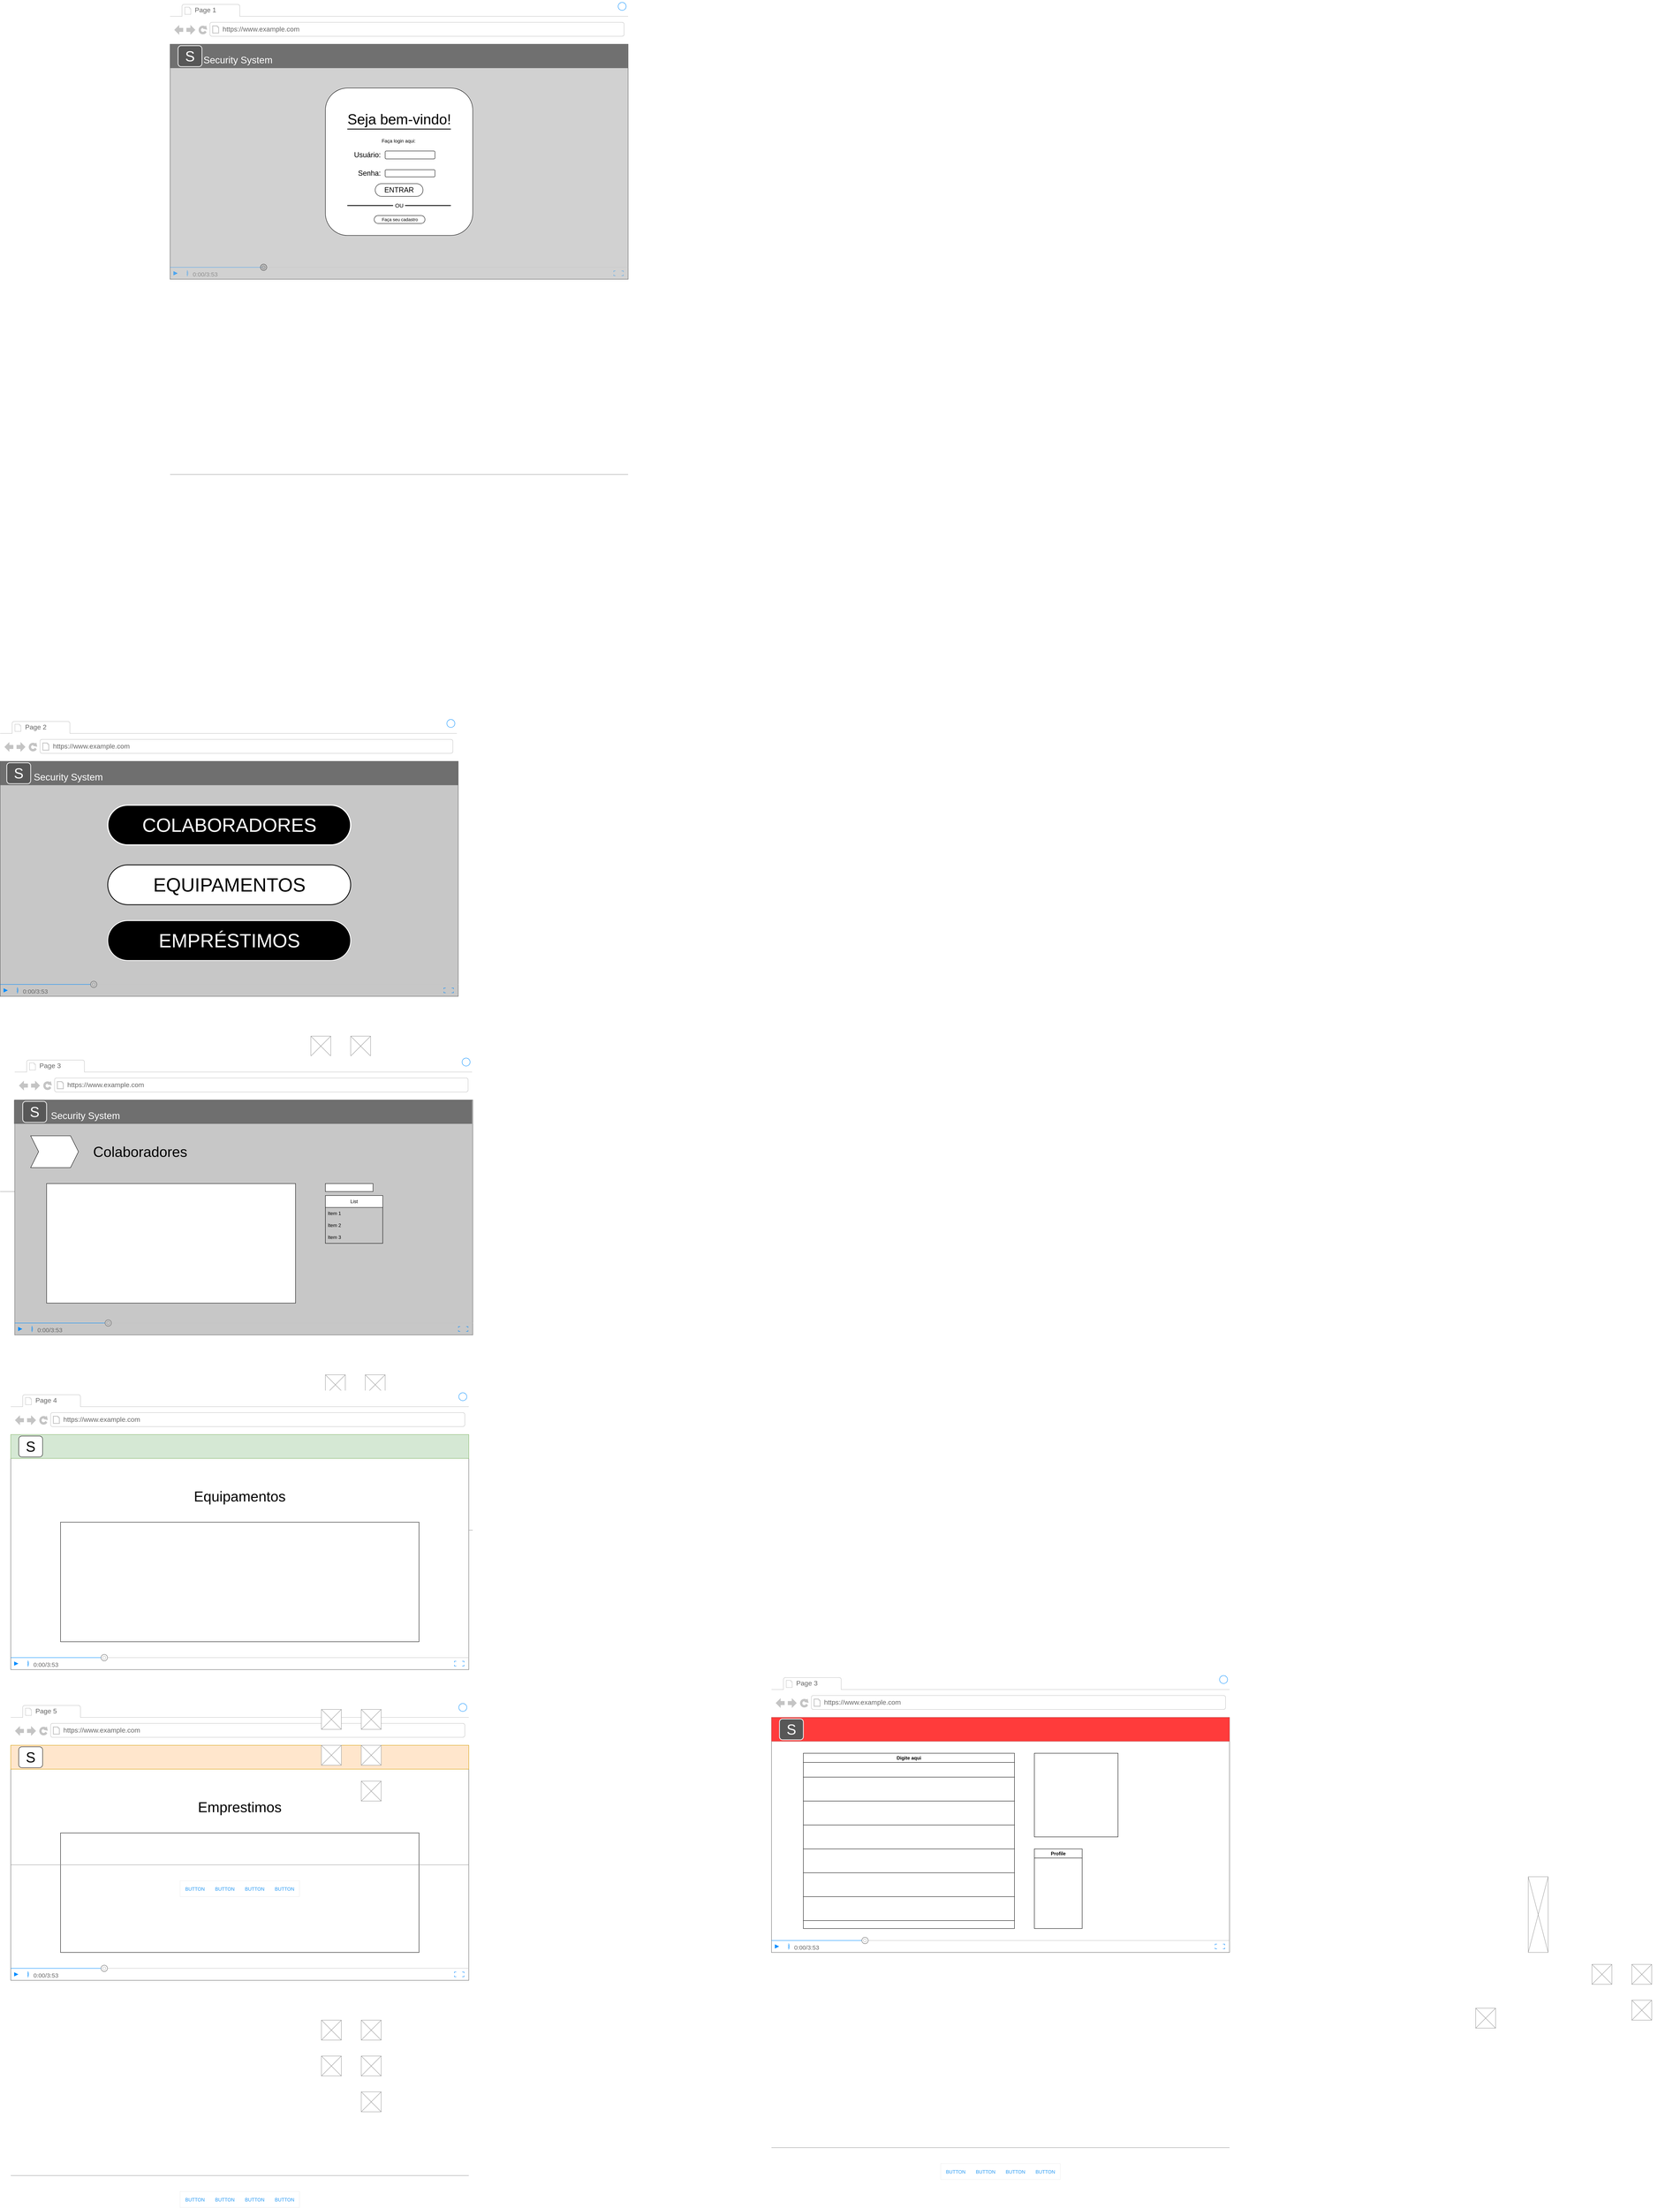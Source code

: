 <mxfile version="26.2.5">
  <diagram id="piDafpqhtRUU5qUU-vj8" name="Page-1">
    <mxGraphModel grid="1" page="1" gridSize="10" guides="1" tooltips="1" connect="1" arrows="1" fold="1" pageScale="1" pageWidth="827" pageHeight="1169" math="0" shadow="0">
      <root>
        <mxCell id="0" />
        <mxCell id="1" parent="0" />
        <mxCell id="eS8dMQSaIefzGurFf79N-1" value="" style="strokeWidth=1;shadow=0;dashed=0;align=center;html=1;shape=mxgraph.mockup.containers.browserWindow;rSize=0;strokeColor2=#008cff;strokeColor3=#c4c4c4;mainText=,;recursiveResize=0;strokeColor=#FFFFFF;fontColor=#FFFFFF;" vertex="1" parent="1">
          <mxGeometry x="30" width="1150" height="680" as="geometry" />
        </mxCell>
        <mxCell id="eS8dMQSaIefzGurFf79N-2" value="Page 1" style="strokeWidth=1;shadow=0;dashed=0;align=center;html=1;shape=mxgraph.mockup.containers.anchor;fontSize=17;fontColor=#666666;align=left;" vertex="1" parent="eS8dMQSaIefzGurFf79N-1">
          <mxGeometry x="60" y="12" width="110" height="26" as="geometry" />
        </mxCell>
        <mxCell id="eS8dMQSaIefzGurFf79N-3" value="https://www.example.com" style="strokeWidth=1;shadow=0;dashed=0;align=center;html=1;shape=mxgraph.mockup.containers.anchor;rSize=0;fontSize=17;fontColor=#666666;align=left;" vertex="1" parent="eS8dMQSaIefzGurFf79N-1">
          <mxGeometry x="130" y="60" width="250" height="26" as="geometry" />
        </mxCell>
        <mxCell id="eS8dMQSaIefzGurFf79N-4" value="" style="verticalLabelPosition=bottom;shadow=0;dashed=0;align=center;html=1;verticalAlign=top;strokeWidth=1;shape=mxgraph.mockup.containers.videoPlayer;strokeColor2=#008cff;strokeColor3=#c4c4c4;textColor=#666666;fillColor2=#008cff;barHeight=30;barPos=20;fillColor=#B3B3B3;opacity=60;" vertex="1" parent="eS8dMQSaIefzGurFf79N-1">
          <mxGeometry y="110" width="1150" height="590" as="geometry" />
        </mxCell>
        <mxCell id="eS8dMQSaIefzGurFf79N-14" value="" style="verticalLabelPosition=bottom;shadow=0;dashed=0;align=center;html=1;verticalAlign=top;strokeWidth=1;shape=mxgraph.mockup.markup.line;strokeColor=#999999;fillColor=#008CFF;fontSize=13;fontColor=#0066CC;" vertex="1" parent="eS8dMQSaIefzGurFf79N-1">
          <mxGeometry y="1180" width="1150" height="20" as="geometry" />
        </mxCell>
        <mxCell id="eS8dMQSaIefzGurFf79N-23" value="" style="rounded=0;whiteSpace=wrap;html=1;fillColor=#666666;strokeColor=none;opacity=90;gradientColor=none;gradientDirection=west;fillStyle=auto;" vertex="1" parent="eS8dMQSaIefzGurFf79N-1">
          <mxGeometry y="110" width="1150" height="60" as="geometry" />
        </mxCell>
        <mxCell id="eS8dMQSaIefzGurFf79N-24" value="&lt;font style=&quot;font-size: 36px;&quot;&gt;S&lt;/font&gt;&lt;div&gt;&lt;/div&gt;" style="rounded=1;whiteSpace=wrap;html=1;fillColor=#575757;strokeColor=#EBEBEB;fontColor=#ffffff;gradientColor=none;glass=0;shadow=0;strokeWidth=2;" vertex="1" parent="eS8dMQSaIefzGurFf79N-1">
          <mxGeometry x="20" y="113.75" width="60" height="52.5" as="geometry" />
        </mxCell>
        <mxCell id="FNOYXhWUT1UsMs7NV28f-30" value="&lt;div&gt;&lt;br/&gt;&lt;/div&gt;" style="rounded=1;whiteSpace=wrap;html=1;" vertex="1" parent="eS8dMQSaIefzGurFf79N-1">
          <mxGeometry x="390" y="220" width="370" height="370" as="geometry" />
        </mxCell>
        <mxCell id="FNOYXhWUT1UsMs7NV28f-31" value="&lt;font style=&quot;font-size: 24px; color: rgb(255, 255, 255);&quot;&gt;Security System&lt;/font&gt;" style="text;html=1;align=center;verticalAlign=middle;resizable=0;points=[];autosize=1;strokeColor=none;fillColor=none;" vertex="1" parent="eS8dMQSaIefzGurFf79N-1">
          <mxGeometry x="70" y="130" width="200" height="40" as="geometry" />
        </mxCell>
        <mxCell id="FNOYXhWUT1UsMs7NV28f-32" value="&lt;font style=&quot;font-size: 18px;&quot;&gt;Usuário:&lt;/font&gt;" style="text;html=1;align=center;verticalAlign=middle;resizable=0;points=[];autosize=1;strokeColor=none;fillColor=none;" vertex="1" parent="eS8dMQSaIefzGurFf79N-1">
          <mxGeometry x="450" y="368" width="90" height="40" as="geometry" />
        </mxCell>
        <mxCell id="FNOYXhWUT1UsMs7NV28f-33" value="&lt;font style=&quot;font-size: 18px;&quot;&gt;Senha:&lt;/font&gt;" style="text;html=1;align=center;verticalAlign=middle;resizable=0;points=[];autosize=1;strokeColor=none;fillColor=none;rotation=0;" vertex="1" parent="eS8dMQSaIefzGurFf79N-1">
          <mxGeometry x="460" y="414" width="80" height="40" as="geometry" />
        </mxCell>
        <mxCell id="FNOYXhWUT1UsMs7NV28f-35" value="" style="rounded=1;whiteSpace=wrap;html=1;" vertex="1" parent="eS8dMQSaIefzGurFf79N-1">
          <mxGeometry x="540" y="425" width="125" height="18" as="geometry" />
        </mxCell>
        <mxCell id="FNOYXhWUT1UsMs7NV28f-36" value="" style="rounded=1;whiteSpace=wrap;html=1;" vertex="1" parent="eS8dMQSaIefzGurFf79N-1">
          <mxGeometry x="540" y="378" width="125" height="20" as="geometry" />
        </mxCell>
        <mxCell id="FNOYXhWUT1UsMs7NV28f-37" value="&lt;font style=&quot;font-size: 18px;&quot;&gt;ENTRAR&lt;/font&gt;" style="rounded=1;whiteSpace=wrap;html=1;arcSize=50;" vertex="1" parent="eS8dMQSaIefzGurFf79N-1">
          <mxGeometry x="515" y="460" width="120" height="32" as="geometry" />
        </mxCell>
        <mxCell id="FNOYXhWUT1UsMs7NV28f-40" style="edgeStyle=orthogonalEdgeStyle;rounded=0;orthogonalLoop=1;jettySize=auto;html=1;exitX=0.5;exitY=1;exitDx=0;exitDy=0;" edge="1" parent="eS8dMQSaIefzGurFf79N-1" source="FNOYXhWUT1UsMs7NV28f-35" target="FNOYXhWUT1UsMs7NV28f-35">
          <mxGeometry relative="1" as="geometry" />
        </mxCell>
        <mxCell id="FNOYXhWUT1UsMs7NV28f-44" value="&lt;span style=&quot;font-size: 36px;&quot;&gt;Seja bem-vindo!&lt;/span&gt;" style="text;html=1;align=center;verticalAlign=middle;resizable=0;points=[];autosize=1;strokeColor=none;fillColor=none;" vertex="1" parent="eS8dMQSaIefzGurFf79N-1">
          <mxGeometry x="435" y="268" width="280" height="60" as="geometry" />
        </mxCell>
        <mxCell id="FNOYXhWUT1UsMs7NV28f-55" value="" style="line;strokeWidth=2;html=1;" vertex="1" parent="eS8dMQSaIefzGurFf79N-1">
          <mxGeometry x="445" y="318" width="260" height="10" as="geometry" />
        </mxCell>
        <mxCell id="FNOYXhWUT1UsMs7NV28f-56" value="&lt;font style=&quot;font-size: 12px;&quot;&gt;Faça login aqui:&amp;nbsp;&lt;/font&gt;" style="text;html=1;align=center;verticalAlign=middle;resizable=0;points=[];autosize=1;strokeColor=none;fillColor=none;" vertex="1" parent="eS8dMQSaIefzGurFf79N-1">
          <mxGeometry x="520" y="338" width="110" height="30" as="geometry" />
        </mxCell>
        <mxCell id="FNOYXhWUT1UsMs7NV28f-57" value="" style="line;strokeWidth=2;html=1;" vertex="1" parent="eS8dMQSaIefzGurFf79N-1">
          <mxGeometry x="445" y="510" width="115" height="10" as="geometry" />
        </mxCell>
        <mxCell id="FNOYXhWUT1UsMs7NV28f-58" value="" style="line;strokeWidth=2;html=1;" vertex="1" parent="eS8dMQSaIefzGurFf79N-1">
          <mxGeometry x="590" y="510" width="115" height="10" as="geometry" />
        </mxCell>
        <mxCell id="FNOYXhWUT1UsMs7NV28f-60" value="&lt;font style=&quot;font-size: 14px;&quot;&gt;OU&lt;/font&gt;" style="text;html=1;align=center;verticalAlign=middle;resizable=0;points=[];autosize=1;strokeColor=none;fillColor=none;rotation=0;" vertex="1" parent="eS8dMQSaIefzGurFf79N-1">
          <mxGeometry x="555" y="500" width="40" height="30" as="geometry" />
        </mxCell>
        <mxCell id="FNOYXhWUT1UsMs7NV28f-61" value="&lt;font style=&quot;font-size: 11px;&quot;&gt;Faça seu cadastro&lt;/font&gt;" style="rounded=1;whiteSpace=wrap;html=1;arcSize=50;" vertex="1" parent="eS8dMQSaIefzGurFf79N-1">
          <mxGeometry x="512.5" y="540" width="127.5" height="20" as="geometry" />
        </mxCell>
        <mxCell id="FNOYXhWUT1UsMs7NV28f-5" value="&#xa;&lt;span style=&quot;color: rgb(0, 0, 0); font-family: Helvetica; font-size: 72px; font-style: normal; font-variant-ligatures: normal; font-variant-caps: normal; font-weight: 400; letter-spacing: normal; orphans: 2; text-align: center; text-indent: 0px; text-transform: none; widows: 2; word-spacing: 0px; -webkit-text-stroke-width: 0px; white-space: normal; background-color: rgb(251, 251, 251); text-decoration-thickness: initial; text-decoration-style: initial; text-decoration-color: initial; display: inline !important; float: none;&quot;&gt;Equipamentos&lt;/span&gt;&#xa;&#xa;" style="strokeWidth=1;shadow=0;dashed=0;align=center;html=1;shape=mxgraph.mockup.containers.browserWindow;rSize=0;strokeColor2=#008cff;strokeColor3=#c4c4c4;mainText=,;recursiveResize=0;strokeColor=#FFFFFF;fontColor=#FFFFFF;" vertex="1" parent="1">
          <mxGeometry x="-396.5" y="1800" width="1146.5" height="700" as="geometry" />
        </mxCell>
        <mxCell id="FNOYXhWUT1UsMs7NV28f-6" value="Page 2" style="strokeWidth=1;shadow=0;dashed=0;align=center;html=1;shape=mxgraph.mockup.containers.anchor;fontSize=17;fontColor=#666666;align=left;" vertex="1" parent="FNOYXhWUT1UsMs7NV28f-5">
          <mxGeometry x="60" y="12" width="110" height="26" as="geometry" />
        </mxCell>
        <mxCell id="FNOYXhWUT1UsMs7NV28f-7" value="https://www.example.com" style="strokeWidth=1;shadow=0;dashed=0;align=center;html=1;shape=mxgraph.mockup.containers.anchor;rSize=0;fontSize=17;fontColor=#666666;align=left;" vertex="1" parent="FNOYXhWUT1UsMs7NV28f-5">
          <mxGeometry x="130" y="60" width="250" height="26" as="geometry" />
        </mxCell>
        <mxCell id="FNOYXhWUT1UsMs7NV28f-8" value="" style="verticalLabelPosition=bottom;shadow=0;dashed=0;align=center;html=1;verticalAlign=top;strokeWidth=1;shape=mxgraph.mockup.containers.videoPlayer;strokeColor=#5E5E5E;strokeColor2=#008cff;strokeColor3=#c4c4c4;textColor=#666666;fillColor2=#008cff;barHeight=30;barPos=20;fillColor=#C7C7C7;" vertex="1" parent="FNOYXhWUT1UsMs7NV28f-5">
          <mxGeometry y="110" width="1150" height="590" as="geometry" />
        </mxCell>
        <mxCell id="FNOYXhWUT1UsMs7NV28f-9" value="" style="verticalLabelPosition=bottom;shadow=0;dashed=0;align=center;html=1;verticalAlign=top;strokeWidth=1;shape=mxgraph.mockup.graphics.simpleIcon;strokeColor=#999999;fontSize=13;fontColor=#0066CC;" vertex="1" parent="FNOYXhWUT1UsMs7NV28f-5">
          <mxGeometry x="780" y="800" width="50" height="50" as="geometry" />
        </mxCell>
        <mxCell id="FNOYXhWUT1UsMs7NV28f-10" value="" style="verticalLabelPosition=bottom;shadow=0;dashed=0;align=center;html=1;verticalAlign=top;strokeWidth=1;shape=mxgraph.mockup.graphics.simpleIcon;strokeColor=#999999;fontSize=13;fontColor=#0066CC;" vertex="1" parent="FNOYXhWUT1UsMs7NV28f-5">
          <mxGeometry x="880" y="800" width="50" height="50" as="geometry" />
        </mxCell>
        <mxCell id="FNOYXhWUT1UsMs7NV28f-11" value="" style="verticalLabelPosition=bottom;shadow=0;dashed=0;align=center;html=1;verticalAlign=top;strokeWidth=1;shape=mxgraph.mockup.graphics.simpleIcon;strokeColor=#999999;fontSize=13;fontColor=#0066CC;" vertex="1" parent="FNOYXhWUT1UsMs7NV28f-5">
          <mxGeometry x="780" y="890" width="50" height="50" as="geometry" />
        </mxCell>
        <mxCell id="FNOYXhWUT1UsMs7NV28f-12" value="" style="verticalLabelPosition=bottom;shadow=0;dashed=0;align=center;html=1;verticalAlign=top;strokeWidth=1;shape=mxgraph.mockup.graphics.simpleIcon;strokeColor=#999999;fontSize=13;fontColor=#0066CC;" vertex="1" parent="FNOYXhWUT1UsMs7NV28f-5">
          <mxGeometry x="880" y="890" width="50" height="50" as="geometry" />
        </mxCell>
        <mxCell id="FNOYXhWUT1UsMs7NV28f-13" value="" style="verticalLabelPosition=bottom;shadow=0;dashed=0;align=center;html=1;verticalAlign=top;strokeWidth=1;shape=mxgraph.mockup.graphics.simpleIcon;strokeColor=#999999;fontSize=13;fontColor=#0066CC;" vertex="1" parent="FNOYXhWUT1UsMs7NV28f-5">
          <mxGeometry x="880" y="980" width="50" height="50" as="geometry" />
        </mxCell>
        <mxCell id="FNOYXhWUT1UsMs7NV28f-14" value="" style="verticalLabelPosition=bottom;shadow=0;dashed=0;align=center;html=1;verticalAlign=top;strokeWidth=1;shape=mxgraph.mockup.markup.line;strokeColor=#999999;fillColor=#008CFF;fontSize=13;fontColor=#0066CC;" vertex="1" parent="FNOYXhWUT1UsMs7NV28f-5">
          <mxGeometry y="1180" width="1150" height="20" as="geometry" />
        </mxCell>
        <mxCell id="FNOYXhWUT1UsMs7NV28f-15" value="" style="shape=rect;fillColor=#ffffff;strokeColor=#eeeeee;shadow=0;fontSize=13;fontColor=#0066CC;" vertex="1" parent="FNOYXhWUT1UsMs7NV28f-5">
          <mxGeometry x="425" y="1230" width="300" height="40" as="geometry" />
        </mxCell>
        <mxCell id="FNOYXhWUT1UsMs7NV28f-16" value="BUTTON" style="shape=rect;strokeColor=none;fillColor=none;fontSize=12;fontColor=#2196F3;dashed=0;" vertex="1" parent="FNOYXhWUT1UsMs7NV28f-15">
          <mxGeometry width="75" height="40" as="geometry" />
        </mxCell>
        <mxCell id="FNOYXhWUT1UsMs7NV28f-17" value="BUTTON" style="shape=rect;strokeColor=none;fillColor=none;fontSize=12;fontColor=#2196F3;dashed=0;" vertex="1" parent="FNOYXhWUT1UsMs7NV28f-15">
          <mxGeometry x="75" width="75" height="40" as="geometry" />
        </mxCell>
        <mxCell id="FNOYXhWUT1UsMs7NV28f-18" value="BUTTON" style="shape=rect;strokeColor=none;fillColor=none;fontSize=12;fontColor=#2196F3;dashed=0;" vertex="1" parent="FNOYXhWUT1UsMs7NV28f-15">
          <mxGeometry x="150" width="75" height="40" as="geometry" />
        </mxCell>
        <mxCell id="FNOYXhWUT1UsMs7NV28f-19" value="BUTTON" style="shape=rect;strokeColor=none;fillColor=none;fontSize=12;fontColor=#2196F3;dashed=0;" vertex="1" parent="FNOYXhWUT1UsMs7NV28f-15">
          <mxGeometry x="225" width="75" height="40" as="geometry" />
        </mxCell>
        <mxCell id="FNOYXhWUT1UsMs7NV28f-20" value="" style="shape=image;html=1;verticalAlign=top;verticalLabelPosition=bottom;labelBackgroundColor=#ffffff;imageAspect=0;aspect=fixed;image=https://cdn3.iconfinder.com/data/icons/peelicons-vol-1/50/LinkedIn-128.png;fillColor=#008CFF;fontSize=13;fontColor=#0066CC;" vertex="1" parent="FNOYXhWUT1UsMs7NV28f-5">
          <mxGeometry x="870" y="1235" width="30" height="30" as="geometry" />
        </mxCell>
        <mxCell id="FNOYXhWUT1UsMs7NV28f-21" value="" style="shape=image;html=1;verticalAlign=top;verticalLabelPosition=bottom;labelBackgroundColor=#ffffff;imageAspect=0;aspect=fixed;image=https://cdn3.iconfinder.com/data/icons/peelicons-vol-1/50/Facebook-128.png;fillColor=#008CFF;fontSize=13;fontColor=#0066CC;" vertex="1" parent="FNOYXhWUT1UsMs7NV28f-5">
          <mxGeometry x="920" y="1235" width="30" height="30" as="geometry" />
        </mxCell>
        <mxCell id="FNOYXhWUT1UsMs7NV28f-22" value="" style="shape=image;html=1;verticalAlign=top;verticalLabelPosition=bottom;labelBackgroundColor=#ffffff;imageAspect=0;aspect=fixed;image=https://cdn3.iconfinder.com/data/icons/peelicons-vol-1/50/Twitter-128.png;fillColor=#008CFF;fontSize=13;fontColor=#0066CC;" vertex="1" parent="FNOYXhWUT1UsMs7NV28f-5">
          <mxGeometry x="970" y="1235" width="30" height="30" as="geometry" />
        </mxCell>
        <mxCell id="FNOYXhWUT1UsMs7NV28f-68" value="&lt;font style=&quot;font-size: 48px; color: rgb(255, 255, 255);&quot;&gt;COLABORADORES&lt;/font&gt;" style="rounded=1;whiteSpace=wrap;html=1;arcSize=50;fillColor=#000000;strokeColor=#FFFFFF;strokeWidth=3;" vertex="1" parent="FNOYXhWUT1UsMs7NV28f-5">
          <mxGeometry x="270" y="220" width="610" height="100" as="geometry" />
        </mxCell>
        <mxCell id="FNOYXhWUT1UsMs7NV28f-71" value="&lt;font style=&quot;color: rgb(0, 0, 0);&quot;&gt;&lt;span style=&quot;font-size: 48px;&quot;&gt;EQUIPAMENTOS&lt;/span&gt;&lt;/font&gt;" style="rounded=1;whiteSpace=wrap;html=1;arcSize=50;fillColor=#FFFFFF;strokeColor=#000000;strokeWidth=2;" vertex="1" parent="FNOYXhWUT1UsMs7NV28f-5">
          <mxGeometry x="270" y="370" width="610" height="100" as="geometry" />
        </mxCell>
        <mxCell id="FNOYXhWUT1UsMs7NV28f-72" value="&lt;font color=&quot;#ffffff&quot;&gt;&lt;span style=&quot;font-size: 48px;&quot;&gt;EMPRÉSTIMOS&lt;/span&gt;&lt;/font&gt;" style="rounded=1;whiteSpace=wrap;html=1;arcSize=50;fillColor=#000000;strokeColor=#FFFFFF;strokeWidth=2;" vertex="1" parent="FNOYXhWUT1UsMs7NV28f-5">
          <mxGeometry x="270" y="510" width="610" height="100" as="geometry" />
        </mxCell>
        <mxCell id="FNOYXhWUT1UsMs7NV28f-74" value="" style="rounded=0;whiteSpace=wrap;html=1;fillColor=#666666;strokeColor=none;opacity=90;gradientColor=none;gradientDirection=west;fillStyle=auto;" vertex="1" parent="FNOYXhWUT1UsMs7NV28f-5">
          <mxGeometry y="110" width="1150" height="60" as="geometry" />
        </mxCell>
        <mxCell id="FNOYXhWUT1UsMs7NV28f-75" value="&lt;font style=&quot;font-size: 36px;&quot;&gt;S&lt;/font&gt;&lt;div&gt;&lt;/div&gt;" style="rounded=1;whiteSpace=wrap;html=1;fillColor=#575757;strokeColor=#EBEBEB;fontColor=#ffffff;gradientColor=none;glass=0;shadow=0;strokeWidth=2;" vertex="1" parent="FNOYXhWUT1UsMs7NV28f-5">
          <mxGeometry x="16.5" y="113.75" width="60" height="52.5" as="geometry" />
        </mxCell>
        <mxCell id="FNOYXhWUT1UsMs7NV28f-76" value="&lt;font style=&quot;font-size: 24px; color: rgb(255, 255, 255);&quot;&gt;Security System&lt;/font&gt;" style="text;html=1;align=center;verticalAlign=middle;resizable=0;points=[];autosize=1;strokeColor=none;fillColor=none;" vertex="1" parent="FNOYXhWUT1UsMs7NV28f-5">
          <mxGeometry x="70" y="130" width="200" height="40" as="geometry" />
        </mxCell>
        <mxCell id="zKWHxdqJlG87uGCUX2Nh-3" value="__-_" style="strokeWidth=1;shadow=0;dashed=0;align=center;html=1;shape=mxgraph.mockup.containers.browserWindow;rSize=0;strokeColor2=#008cff;strokeColor3=#c4c4c4;mainText=,;recursiveResize=0;strokeColor=#FFFFFF;fontColor=#FFFFFF;" vertex="1" parent="1">
          <mxGeometry x="1540" y="4200" width="1150" height="990" as="geometry" />
        </mxCell>
        <mxCell id="zKWHxdqJlG87uGCUX2Nh-4" value="Page 3" style="strokeWidth=1;shadow=0;dashed=0;align=center;html=1;shape=mxgraph.mockup.containers.anchor;fontSize=17;fontColor=#666666;align=left;" vertex="1" parent="zKWHxdqJlG87uGCUX2Nh-3">
          <mxGeometry x="60" y="12" width="110" height="26" as="geometry" />
        </mxCell>
        <mxCell id="zKWHxdqJlG87uGCUX2Nh-5" value="https://www.example.com" style="strokeWidth=1;shadow=0;dashed=0;align=center;html=1;shape=mxgraph.mockup.containers.anchor;rSize=0;fontSize=17;fontColor=#666666;align=left;" vertex="1" parent="zKWHxdqJlG87uGCUX2Nh-3">
          <mxGeometry x="130" y="60" width="250" height="26" as="geometry" />
        </mxCell>
        <mxCell id="zKWHxdqJlG87uGCUX2Nh-6" value="" style="verticalLabelPosition=bottom;shadow=0;dashed=0;align=center;html=1;verticalAlign=top;strokeWidth=1;shape=mxgraph.mockup.containers.videoPlayer;strokeColor=#666666;strokeColor2=#008cff;strokeColor3=#c4c4c4;textColor=#666666;fillColor2=#008cff;barHeight=30;barPos=20;" vertex="1" parent="zKWHxdqJlG87uGCUX2Nh-3">
          <mxGeometry y="110" width="1150" height="590" as="geometry" />
        </mxCell>
        <mxCell id="zKWHxdqJlG87uGCUX2Nh-12" value="" style="verticalLabelPosition=bottom;shadow=0;dashed=0;align=center;html=1;verticalAlign=top;strokeWidth=1;shape=mxgraph.mockup.markup.line;strokeColor=#999999;fillColor=#008CFF;fontSize=13;fontColor=#0066CC;" vertex="1" parent="zKWHxdqJlG87uGCUX2Nh-3">
          <mxGeometry y="1180" width="1150" height="20" as="geometry" />
        </mxCell>
        <mxCell id="zKWHxdqJlG87uGCUX2Nh-13" value="" style="shape=rect;fillColor=#ffffff;strokeColor=#eeeeee;shadow=0;fontSize=13;fontColor=#0066CC;" vertex="1" parent="zKWHxdqJlG87uGCUX2Nh-3">
          <mxGeometry x="425" y="1230" width="300" height="40" as="geometry" />
        </mxCell>
        <mxCell id="zKWHxdqJlG87uGCUX2Nh-14" value="BUTTON" style="shape=rect;strokeColor=none;fillColor=none;fontSize=12;fontColor=#2196F3;dashed=0;" vertex="1" parent="zKWHxdqJlG87uGCUX2Nh-13">
          <mxGeometry width="75" height="40" as="geometry" />
        </mxCell>
        <mxCell id="zKWHxdqJlG87uGCUX2Nh-15" value="BUTTON" style="shape=rect;strokeColor=none;fillColor=none;fontSize=12;fontColor=#2196F3;dashed=0;" vertex="1" parent="zKWHxdqJlG87uGCUX2Nh-13">
          <mxGeometry x="75" width="75" height="40" as="geometry" />
        </mxCell>
        <mxCell id="zKWHxdqJlG87uGCUX2Nh-16" value="BUTTON" style="shape=rect;strokeColor=none;fillColor=none;fontSize=12;fontColor=#2196F3;dashed=0;" vertex="1" parent="zKWHxdqJlG87uGCUX2Nh-13">
          <mxGeometry x="150" width="75" height="40" as="geometry" />
        </mxCell>
        <mxCell id="zKWHxdqJlG87uGCUX2Nh-17" value="BUTTON" style="shape=rect;strokeColor=none;fillColor=none;fontSize=12;fontColor=#2196F3;dashed=0;" vertex="1" parent="zKWHxdqJlG87uGCUX2Nh-13">
          <mxGeometry x="225" width="75" height="40" as="geometry" />
        </mxCell>
        <mxCell id="zKWHxdqJlG87uGCUX2Nh-21" value="" style="rounded=0;whiteSpace=wrap;html=1;fillColor=#FF2626;strokeColor=#b85450;opacity=90;" vertex="1" parent="zKWHxdqJlG87uGCUX2Nh-3">
          <mxGeometry y="110" width="1150" height="60" as="geometry" />
        </mxCell>
        <mxCell id="zKWHxdqJlG87uGCUX2Nh-22" value="&lt;font style=&quot;font-size: 36px;&quot;&gt;S&lt;/font&gt;&lt;div&gt;&lt;/div&gt;" style="rounded=1;whiteSpace=wrap;html=1;fillColor=#575757;strokeColor=#EBEBEB;fontColor=#ffffff;gradientColor=none;glass=0;shadow=0;strokeWidth=2;" vertex="1" parent="zKWHxdqJlG87uGCUX2Nh-3">
          <mxGeometry x="20" y="113.75" width="60" height="52.5" as="geometry" />
        </mxCell>
        <mxCell id="zKWHxdqJlG87uGCUX2Nh-24" value="Digite aqui" style="swimlane;whiteSpace=wrap;html=1;" vertex="1" parent="zKWHxdqJlG87uGCUX2Nh-3">
          <mxGeometry x="80" y="200" width="530" height="440" as="geometry" />
        </mxCell>
        <mxCell id="zKWHxdqJlG87uGCUX2Nh-25" value="" style="rounded=0;whiteSpace=wrap;html=1;" vertex="1" parent="zKWHxdqJlG87uGCUX2Nh-3">
          <mxGeometry x="80" y="260" width="530" height="60" as="geometry" />
        </mxCell>
        <mxCell id="zKWHxdqJlG87uGCUX2Nh-26" value="" style="rounded=0;whiteSpace=wrap;html=1;" vertex="1" parent="zKWHxdqJlG87uGCUX2Nh-3">
          <mxGeometry x="80" y="320" width="530" height="60" as="geometry" />
        </mxCell>
        <mxCell id="zKWHxdqJlG87uGCUX2Nh-27" value="" style="rounded=0;whiteSpace=wrap;html=1;" vertex="1" parent="zKWHxdqJlG87uGCUX2Nh-3">
          <mxGeometry x="80" y="380" width="530" height="60" as="geometry" />
        </mxCell>
        <mxCell id="zKWHxdqJlG87uGCUX2Nh-28" value="" style="rounded=0;whiteSpace=wrap;html=1;" vertex="1" parent="zKWHxdqJlG87uGCUX2Nh-3">
          <mxGeometry x="80" y="440" width="530" height="60" as="geometry" />
        </mxCell>
        <mxCell id="zKWHxdqJlG87uGCUX2Nh-29" value="" style="rounded=0;whiteSpace=wrap;html=1;" vertex="1" parent="zKWHxdqJlG87uGCUX2Nh-3">
          <mxGeometry x="80" y="500" width="530" height="60" as="geometry" />
        </mxCell>
        <mxCell id="zKWHxdqJlG87uGCUX2Nh-30" value="" style="rounded=0;whiteSpace=wrap;html=1;" vertex="1" parent="zKWHxdqJlG87uGCUX2Nh-3">
          <mxGeometry x="80" y="560" width="530" height="60" as="geometry" />
        </mxCell>
        <mxCell id="zKWHxdqJlG87uGCUX2Nh-35" value="" style="whiteSpace=wrap;html=1;aspect=fixed;" vertex="1" parent="zKWHxdqJlG87uGCUX2Nh-3">
          <mxGeometry x="660" y="200" width="210" height="210" as="geometry" />
        </mxCell>
        <mxCell id="zKWHxdqJlG87uGCUX2Nh-40" value="Profile" style="swimlane;whiteSpace=wrap;html=1;" vertex="1" parent="zKWHxdqJlG87uGCUX2Nh-3">
          <mxGeometry x="660" y="440" width="120" height="200" as="geometry" />
        </mxCell>
        <mxCell id="eS8dMQSaIefzGurFf79N-31" value="" style="strokeWidth=1;shadow=0;dashed=0;align=center;html=1;shape=mxgraph.mockup.containers.browserWindow;rSize=0;strokeColor2=#008cff;strokeColor3=#c4c4c4;mainText=,;recursiveResize=0;strokeColor=#FFFFFF;fontColor=#FFFFFF;" vertex="1" parent="1">
          <mxGeometry x="-360" y="2650" width="1148.25" height="700" as="geometry" />
        </mxCell>
        <mxCell id="eS8dMQSaIefzGurFf79N-32" value="Page 3" style="strokeWidth=1;shadow=0;dashed=0;align=center;html=1;shape=mxgraph.mockup.containers.anchor;fontSize=17;fontColor=#666666;align=left;" vertex="1" parent="eS8dMQSaIefzGurFf79N-31">
          <mxGeometry x="60" y="12" width="110" height="26" as="geometry" />
        </mxCell>
        <mxCell id="eS8dMQSaIefzGurFf79N-33" value="https://www.example.com" style="strokeWidth=1;shadow=0;dashed=0;align=center;html=1;shape=mxgraph.mockup.containers.anchor;rSize=0;fontSize=17;fontColor=#666666;align=left;" vertex="1" parent="eS8dMQSaIefzGurFf79N-31">
          <mxGeometry x="130" y="60" width="250" height="26" as="geometry" />
        </mxCell>
        <mxCell id="eS8dMQSaIefzGurFf79N-34" value="" style="verticalLabelPosition=bottom;shadow=0;dashed=0;align=center;html=1;verticalAlign=top;strokeWidth=1;shape=mxgraph.mockup.containers.videoPlayer;strokeColor=#666666;strokeColor2=#008cff;strokeColor3=#c4c4c4;textColor=#666666;fillColor2=#008cff;barHeight=30;barPos=20;fillColor=#C7C7C7;" vertex="1" parent="eS8dMQSaIefzGurFf79N-31">
          <mxGeometry y="110" width="1150" height="590" as="geometry" />
        </mxCell>
        <mxCell id="eS8dMQSaIefzGurFf79N-35" value="" style="verticalLabelPosition=bottom;shadow=0;dashed=0;align=center;html=1;verticalAlign=top;strokeWidth=1;shape=mxgraph.mockup.graphics.simpleIcon;strokeColor=#999999;fontSize=13;fontColor=#0066CC;" vertex="1" parent="eS8dMQSaIefzGurFf79N-31">
          <mxGeometry x="780" y="800" width="50" height="50" as="geometry" />
        </mxCell>
        <mxCell id="eS8dMQSaIefzGurFf79N-36" value="" style="verticalLabelPosition=bottom;shadow=0;dashed=0;align=center;html=1;verticalAlign=top;strokeWidth=1;shape=mxgraph.mockup.graphics.simpleIcon;strokeColor=#999999;fontSize=13;fontColor=#0066CC;" vertex="1" parent="eS8dMQSaIefzGurFf79N-31">
          <mxGeometry x="880" y="800" width="50" height="50" as="geometry" />
        </mxCell>
        <mxCell id="eS8dMQSaIefzGurFf79N-37" value="" style="verticalLabelPosition=bottom;shadow=0;dashed=0;align=center;html=1;verticalAlign=top;strokeWidth=1;shape=mxgraph.mockup.graphics.simpleIcon;strokeColor=#999999;fontSize=13;fontColor=#0066CC;" vertex="1" parent="eS8dMQSaIefzGurFf79N-31">
          <mxGeometry x="780" y="890" width="50" height="50" as="geometry" />
        </mxCell>
        <mxCell id="eS8dMQSaIefzGurFf79N-38" value="" style="verticalLabelPosition=bottom;shadow=0;dashed=0;align=center;html=1;verticalAlign=top;strokeWidth=1;shape=mxgraph.mockup.graphics.simpleIcon;strokeColor=#999999;fontSize=13;fontColor=#0066CC;" vertex="1" parent="eS8dMQSaIefzGurFf79N-31">
          <mxGeometry x="880" y="890" width="50" height="50" as="geometry" />
        </mxCell>
        <mxCell id="eS8dMQSaIefzGurFf79N-39" value="" style="verticalLabelPosition=bottom;shadow=0;dashed=0;align=center;html=1;verticalAlign=top;strokeWidth=1;shape=mxgraph.mockup.graphics.simpleIcon;strokeColor=#999999;fontSize=13;fontColor=#0066CC;" vertex="1" parent="eS8dMQSaIefzGurFf79N-31">
          <mxGeometry x="880" y="980" width="50" height="50" as="geometry" />
        </mxCell>
        <mxCell id="eS8dMQSaIefzGurFf79N-40" value="" style="verticalLabelPosition=bottom;shadow=0;dashed=0;align=center;html=1;verticalAlign=top;strokeWidth=1;shape=mxgraph.mockup.markup.line;strokeColor=#999999;fillColor=#008CFF;fontSize=13;fontColor=#0066CC;" vertex="1" parent="eS8dMQSaIefzGurFf79N-31">
          <mxGeometry y="1180" width="1150" height="20" as="geometry" />
        </mxCell>
        <mxCell id="eS8dMQSaIefzGurFf79N-41" value="" style="shape=rect;fillColor=#ffffff;strokeColor=#eeeeee;shadow=0;fontSize=13;fontColor=#0066CC;" vertex="1" parent="eS8dMQSaIefzGurFf79N-31">
          <mxGeometry x="425" y="1230" width="300" height="40" as="geometry" />
        </mxCell>
        <mxCell id="eS8dMQSaIefzGurFf79N-42" value="BUTTON" style="shape=rect;strokeColor=none;fillColor=none;fontSize=12;fontColor=#2196F3;dashed=0;" vertex="1" parent="eS8dMQSaIefzGurFf79N-41">
          <mxGeometry width="75" height="40" as="geometry" />
        </mxCell>
        <mxCell id="eS8dMQSaIefzGurFf79N-43" value="BUTTON" style="shape=rect;strokeColor=none;fillColor=none;fontSize=12;fontColor=#2196F3;dashed=0;" vertex="1" parent="eS8dMQSaIefzGurFf79N-41">
          <mxGeometry x="75" width="75" height="40" as="geometry" />
        </mxCell>
        <mxCell id="eS8dMQSaIefzGurFf79N-44" value="BUTTON" style="shape=rect;strokeColor=none;fillColor=none;fontSize=12;fontColor=#2196F3;dashed=0;" vertex="1" parent="eS8dMQSaIefzGurFf79N-41">
          <mxGeometry x="150" width="75" height="40" as="geometry" />
        </mxCell>
        <mxCell id="eS8dMQSaIefzGurFf79N-45" value="BUTTON" style="shape=rect;strokeColor=none;fillColor=none;fontSize=12;fontColor=#2196F3;dashed=0;" vertex="1" parent="eS8dMQSaIefzGurFf79N-41">
          <mxGeometry x="225" width="75" height="40" as="geometry" />
        </mxCell>
        <mxCell id="eS8dMQSaIefzGurFf79N-46" value="" style="shape=image;html=1;verticalAlign=top;verticalLabelPosition=bottom;labelBackgroundColor=#ffffff;imageAspect=0;aspect=fixed;image=https://cdn3.iconfinder.com/data/icons/peelicons-vol-1/50/LinkedIn-128.png;fillColor=#008CFF;fontSize=13;fontColor=#0066CC;" vertex="1" parent="eS8dMQSaIefzGurFf79N-31">
          <mxGeometry x="870" y="1235" width="30" height="30" as="geometry" />
        </mxCell>
        <mxCell id="eS8dMQSaIefzGurFf79N-47" value="" style="shape=image;html=1;verticalAlign=top;verticalLabelPosition=bottom;labelBackgroundColor=#ffffff;imageAspect=0;aspect=fixed;image=https://cdn3.iconfinder.com/data/icons/peelicons-vol-1/50/Facebook-128.png;fillColor=#008CFF;fontSize=13;fontColor=#0066CC;" vertex="1" parent="eS8dMQSaIefzGurFf79N-31">
          <mxGeometry x="920" y="1235" width="30" height="30" as="geometry" />
        </mxCell>
        <mxCell id="eS8dMQSaIefzGurFf79N-48" value="" style="shape=image;html=1;verticalAlign=top;verticalLabelPosition=bottom;labelBackgroundColor=#ffffff;imageAspect=0;aspect=fixed;image=https://cdn3.iconfinder.com/data/icons/peelicons-vol-1/50/Twitter-128.png;fillColor=#008CFF;fontSize=13;fontColor=#0066CC;" vertex="1" parent="eS8dMQSaIefzGurFf79N-31">
          <mxGeometry x="970" y="1235" width="30" height="30" as="geometry" />
        </mxCell>
        <mxCell id="eS8dMQSaIefzGurFf79N-54" value="" style="rounded=0;whiteSpace=wrap;html=1;" vertex="1" parent="eS8dMQSaIefzGurFf79N-31">
          <mxGeometry x="80" y="320" width="625" height="300" as="geometry" />
        </mxCell>
        <mxCell id="eS8dMQSaIefzGurFf79N-55" value="&lt;font style=&quot;font-size: 36px;&quot;&gt;Colaboradores&lt;/font&gt;" style="text;html=1;align=center;verticalAlign=middle;whiteSpace=wrap;rounded=0;" vertex="1" parent="eS8dMQSaIefzGurFf79N-31">
          <mxGeometry x="120" y="190" width="390" height="100" as="geometry" />
        </mxCell>
        <mxCell id="FNOYXhWUT1UsMs7NV28f-77" value="" style="rounded=0;whiteSpace=wrap;html=1;fillColor=#666666;strokeColor=none;opacity=90;gradientColor=none;gradientDirection=west;fillStyle=auto;" vertex="1" parent="eS8dMQSaIefzGurFf79N-31">
          <mxGeometry x="-1.75" y="110" width="1150" height="60" as="geometry" />
        </mxCell>
        <mxCell id="FNOYXhWUT1UsMs7NV28f-102" value="&lt;font style=&quot;font-size: 36px;&quot;&gt;S&lt;/font&gt;&lt;div&gt;&lt;/div&gt;" style="rounded=1;whiteSpace=wrap;html=1;fillColor=#575757;strokeColor=#EBEBEB;fontColor=#ffffff;gradientColor=none;glass=0;shadow=0;strokeWidth=2;" vertex="1" parent="eS8dMQSaIefzGurFf79N-31">
          <mxGeometry x="20" y="113.75" width="60" height="52.5" as="geometry" />
        </mxCell>
        <mxCell id="FNOYXhWUT1UsMs7NV28f-103" value="&lt;font style=&quot;font-size: 24px; color: rgb(255, 255, 255);&quot;&gt;Security System&lt;/font&gt;" style="text;html=1;align=center;verticalAlign=middle;resizable=0;points=[];autosize=1;strokeColor=none;fillColor=none;" vertex="1" parent="eS8dMQSaIefzGurFf79N-31">
          <mxGeometry x="76.5" y="130" width="200" height="40" as="geometry" />
        </mxCell>
        <mxCell id="eS8dMQSaIefzGurFf79N-103" value="" style="rounded=0;whiteSpace=wrap;html=1;" vertex="1" parent="eS8dMQSaIefzGurFf79N-31">
          <mxGeometry x="780" y="320" width="119.5" height="20" as="geometry" />
        </mxCell>
        <mxCell id="zKWHxdqJlG87uGCUX2Nh-41" value="List" style="swimlane;fontStyle=0;childLayout=stackLayout;horizontal=1;startSize=30;horizontalStack=0;resizeParent=1;resizeParentMax=0;resizeLast=0;collapsible=1;marginBottom=0;whiteSpace=wrap;html=1;" vertex="1" parent="eS8dMQSaIefzGurFf79N-31">
          <mxGeometry x="780" y="350" width="144" height="120" as="geometry" />
        </mxCell>
        <mxCell id="zKWHxdqJlG87uGCUX2Nh-42" value="Item 1" style="text;strokeColor=none;fillColor=none;align=left;verticalAlign=middle;spacingLeft=4;spacingRight=4;overflow=hidden;points=[[0,0.5],[1,0.5]];portConstraint=eastwest;rotatable=0;whiteSpace=wrap;html=1;" vertex="1" parent="zKWHxdqJlG87uGCUX2Nh-41">
          <mxGeometry y="30" width="144" height="30" as="geometry" />
        </mxCell>
        <mxCell id="zKWHxdqJlG87uGCUX2Nh-43" value="Item 2" style="text;strokeColor=none;fillColor=none;align=left;verticalAlign=middle;spacingLeft=4;spacingRight=4;overflow=hidden;points=[[0,0.5],[1,0.5]];portConstraint=eastwest;rotatable=0;whiteSpace=wrap;html=1;" vertex="1" parent="zKWHxdqJlG87uGCUX2Nh-41">
          <mxGeometry y="60" width="144" height="30" as="geometry" />
        </mxCell>
        <mxCell id="zKWHxdqJlG87uGCUX2Nh-44" value="Item 3" style="text;strokeColor=none;fillColor=none;align=left;verticalAlign=middle;spacingLeft=4;spacingRight=4;overflow=hidden;points=[[0,0.5],[1,0.5]];portConstraint=eastwest;rotatable=0;whiteSpace=wrap;html=1;" vertex="1" parent="zKWHxdqJlG87uGCUX2Nh-41">
          <mxGeometry y="90" width="144" height="30" as="geometry" />
        </mxCell>
        <mxCell id="zKWHxdqJlG87uGCUX2Nh-46" value="" style="shape=step;perimeter=stepPerimeter;whiteSpace=wrap;html=1;fixedSize=1;" vertex="1" parent="eS8dMQSaIefzGurFf79N-31">
          <mxGeometry x="40" y="200" width="120" height="80" as="geometry" />
        </mxCell>
        <mxCell id="eS8dMQSaIefzGurFf79N-78" value="" style="strokeWidth=1;shadow=0;dashed=0;align=center;html=1;shape=mxgraph.mockup.containers.browserWindow;rSize=0;strokeColor2=#008cff;strokeColor3=#c4c4c4;mainText=,;recursiveResize=0;strokeColor=#FFFFFF;fontColor=#FFFFFF;" vertex="1" parent="1">
          <mxGeometry x="-370" y="4270" width="1150" height="750" as="geometry" />
        </mxCell>
        <mxCell id="eS8dMQSaIefzGurFf79N-79" value="Page 5" style="strokeWidth=1;shadow=0;dashed=0;align=center;html=1;shape=mxgraph.mockup.containers.anchor;fontSize=17;fontColor=#666666;align=left;" vertex="1" parent="eS8dMQSaIefzGurFf79N-78">
          <mxGeometry x="60" y="12" width="110" height="26" as="geometry" />
        </mxCell>
        <mxCell id="eS8dMQSaIefzGurFf79N-80" value="https://www.example.com" style="strokeWidth=1;shadow=0;dashed=0;align=center;html=1;shape=mxgraph.mockup.containers.anchor;rSize=0;fontSize=17;fontColor=#666666;align=left;" vertex="1" parent="eS8dMQSaIefzGurFf79N-78">
          <mxGeometry x="130" y="60" width="250" height="26" as="geometry" />
        </mxCell>
        <mxCell id="eS8dMQSaIefzGurFf79N-81" value="" style="verticalLabelPosition=bottom;shadow=0;dashed=0;align=center;html=1;verticalAlign=top;strokeWidth=1;shape=mxgraph.mockup.containers.videoPlayer;strokeColor=#666666;strokeColor2=#008cff;strokeColor3=#c4c4c4;textColor=#666666;fillColor2=#008cff;barHeight=30;barPos=20;" vertex="1" parent="eS8dMQSaIefzGurFf79N-78">
          <mxGeometry y="110" width="1150" height="590" as="geometry" />
        </mxCell>
        <mxCell id="eS8dMQSaIefzGurFf79N-82" value="" style="verticalLabelPosition=bottom;shadow=0;dashed=0;align=center;html=1;verticalAlign=top;strokeWidth=1;shape=mxgraph.mockup.graphics.simpleIcon;strokeColor=#999999;fontSize=13;fontColor=#0066CC;" vertex="1" parent="eS8dMQSaIefzGurFf79N-78">
          <mxGeometry x="780" y="800" width="50" height="50" as="geometry" />
        </mxCell>
        <mxCell id="eS8dMQSaIefzGurFf79N-83" value="" style="verticalLabelPosition=bottom;shadow=0;dashed=0;align=center;html=1;verticalAlign=top;strokeWidth=1;shape=mxgraph.mockup.graphics.simpleIcon;strokeColor=#999999;fontSize=13;fontColor=#0066CC;" vertex="1" parent="eS8dMQSaIefzGurFf79N-78">
          <mxGeometry x="880" y="800" width="50" height="50" as="geometry" />
        </mxCell>
        <mxCell id="eS8dMQSaIefzGurFf79N-84" value="" style="verticalLabelPosition=bottom;shadow=0;dashed=0;align=center;html=1;verticalAlign=top;strokeWidth=1;shape=mxgraph.mockup.graphics.simpleIcon;strokeColor=#999999;fontSize=13;fontColor=#0066CC;" vertex="1" parent="eS8dMQSaIefzGurFf79N-78">
          <mxGeometry x="780" y="890" width="50" height="50" as="geometry" />
        </mxCell>
        <mxCell id="eS8dMQSaIefzGurFf79N-85" value="" style="verticalLabelPosition=bottom;shadow=0;dashed=0;align=center;html=1;verticalAlign=top;strokeWidth=1;shape=mxgraph.mockup.graphics.simpleIcon;strokeColor=#999999;fontSize=13;fontColor=#0066CC;" vertex="1" parent="eS8dMQSaIefzGurFf79N-78">
          <mxGeometry x="880" y="890" width="50" height="50" as="geometry" />
        </mxCell>
        <mxCell id="eS8dMQSaIefzGurFf79N-86" value="" style="verticalLabelPosition=bottom;shadow=0;dashed=0;align=center;html=1;verticalAlign=top;strokeWidth=1;shape=mxgraph.mockup.graphics.simpleIcon;strokeColor=#999999;fontSize=13;fontColor=#0066CC;" vertex="1" parent="eS8dMQSaIefzGurFf79N-78">
          <mxGeometry x="880" y="980" width="50" height="50" as="geometry" />
        </mxCell>
        <mxCell id="eS8dMQSaIefzGurFf79N-87" value="" style="verticalLabelPosition=bottom;shadow=0;dashed=0;align=center;html=1;verticalAlign=top;strokeWidth=1;shape=mxgraph.mockup.markup.line;strokeColor=#999999;fillColor=#008CFF;fontSize=13;fontColor=#0066CC;" vertex="1" parent="eS8dMQSaIefzGurFf79N-78">
          <mxGeometry y="1180" width="1150" height="20" as="geometry" />
        </mxCell>
        <mxCell id="eS8dMQSaIefzGurFf79N-88" value="" style="shape=rect;fillColor=#ffffff;strokeColor=#eeeeee;shadow=0;fontSize=13;fontColor=#0066CC;" vertex="1" parent="eS8dMQSaIefzGurFf79N-78">
          <mxGeometry x="425" y="1230" width="300" height="40" as="geometry" />
        </mxCell>
        <mxCell id="eS8dMQSaIefzGurFf79N-89" value="BUTTON" style="shape=rect;strokeColor=none;fillColor=none;fontSize=12;fontColor=#2196F3;dashed=0;" vertex="1" parent="eS8dMQSaIefzGurFf79N-88">
          <mxGeometry width="75" height="40" as="geometry" />
        </mxCell>
        <mxCell id="eS8dMQSaIefzGurFf79N-90" value="BUTTON" style="shape=rect;strokeColor=none;fillColor=none;fontSize=12;fontColor=#2196F3;dashed=0;" vertex="1" parent="eS8dMQSaIefzGurFf79N-88">
          <mxGeometry x="75" width="75" height="40" as="geometry" />
        </mxCell>
        <mxCell id="eS8dMQSaIefzGurFf79N-91" value="BUTTON" style="shape=rect;strokeColor=none;fillColor=none;fontSize=12;fontColor=#2196F3;dashed=0;" vertex="1" parent="eS8dMQSaIefzGurFf79N-88">
          <mxGeometry x="150" width="75" height="40" as="geometry" />
        </mxCell>
        <mxCell id="eS8dMQSaIefzGurFf79N-92" value="BUTTON" style="shape=rect;strokeColor=none;fillColor=none;fontSize=12;fontColor=#2196F3;dashed=0;" vertex="1" parent="eS8dMQSaIefzGurFf79N-88">
          <mxGeometry x="225" width="75" height="40" as="geometry" />
        </mxCell>
        <mxCell id="eS8dMQSaIefzGurFf79N-93" value="" style="shape=image;html=1;verticalAlign=top;verticalLabelPosition=bottom;labelBackgroundColor=#ffffff;imageAspect=0;aspect=fixed;image=https://cdn3.iconfinder.com/data/icons/peelicons-vol-1/50/LinkedIn-128.png;fillColor=#008CFF;fontSize=13;fontColor=#0066CC;" vertex="1" parent="eS8dMQSaIefzGurFf79N-78">
          <mxGeometry x="870" y="1235" width="30" height="30" as="geometry" />
        </mxCell>
        <mxCell id="eS8dMQSaIefzGurFf79N-94" value="" style="shape=image;html=1;verticalAlign=top;verticalLabelPosition=bottom;labelBackgroundColor=#ffffff;imageAspect=0;aspect=fixed;image=https://cdn3.iconfinder.com/data/icons/peelicons-vol-1/50/Facebook-128.png;fillColor=#008CFF;fontSize=13;fontColor=#0066CC;" vertex="1" parent="eS8dMQSaIefzGurFf79N-78">
          <mxGeometry x="920" y="1235" width="30" height="30" as="geometry" />
        </mxCell>
        <mxCell id="eS8dMQSaIefzGurFf79N-95" value="" style="shape=image;html=1;verticalAlign=top;verticalLabelPosition=bottom;labelBackgroundColor=#ffffff;imageAspect=0;aspect=fixed;image=https://cdn3.iconfinder.com/data/icons/peelicons-vol-1/50/Twitter-128.png;fillColor=#008CFF;fontSize=13;fontColor=#0066CC;" vertex="1" parent="eS8dMQSaIefzGurFf79N-78">
          <mxGeometry x="970" y="1235" width="30" height="30" as="geometry" />
        </mxCell>
        <mxCell id="eS8dMQSaIefzGurFf79N-96" value="" style="rounded=0;whiteSpace=wrap;html=1;fillColor=#FFE6CC;strokeColor=#d79b00;" vertex="1" parent="eS8dMQSaIefzGurFf79N-78">
          <mxGeometry y="110" width="1150" height="60" as="geometry" />
        </mxCell>
        <mxCell id="eS8dMQSaIefzGurFf79N-97" value="&lt;font style=&quot;font-size: 36px; color: rgb(0, 0, 0);&quot;&gt;S&lt;/font&gt;&lt;div&gt;&lt;/div&gt;" style="rounded=1;whiteSpace=wrap;html=1;" vertex="1" parent="eS8dMQSaIefzGurFf79N-78">
          <mxGeometry x="20" y="113.75" width="60" height="52.5" as="geometry" />
        </mxCell>
        <mxCell id="eS8dMQSaIefzGurFf79N-98" value="" style="rounded=0;whiteSpace=wrap;html=1;" vertex="1" parent="eS8dMQSaIefzGurFf79N-78">
          <mxGeometry x="125" y="330" width="900" height="300" as="geometry" />
        </mxCell>
        <mxCell id="eS8dMQSaIefzGurFf79N-99" value="&lt;font style=&quot;font-size: 36px;&quot;&gt;Emprestimos&lt;/font&gt;" style="text;html=1;align=center;verticalAlign=middle;whiteSpace=wrap;rounded=0;" vertex="1" parent="eS8dMQSaIefzGurFf79N-78">
          <mxGeometry x="275" y="240" width="600" height="50" as="geometry" />
        </mxCell>
        <mxCell id="eS8dMQSaIefzGurFf79N-56" value="" style="strokeWidth=1;shadow=0;dashed=0;align=center;html=1;shape=mxgraph.mockup.containers.browserWindow;rSize=0;strokeColor2=#008cff;strokeColor3=#c4c4c4;mainText=,;recursiveResize=0;strokeColor=#FFFFFF;fontColor=#FFFFFF;" vertex="1" parent="1">
          <mxGeometry x="-370" y="3490" width="1150" height="750" as="geometry" />
        </mxCell>
        <mxCell id="eS8dMQSaIefzGurFf79N-57" value="Page 4" style="strokeWidth=1;shadow=0;dashed=0;align=center;html=1;shape=mxgraph.mockup.containers.anchor;fontSize=17;fontColor=#666666;align=left;" vertex="1" parent="eS8dMQSaIefzGurFf79N-56">
          <mxGeometry x="60" y="12" width="110" height="26" as="geometry" />
        </mxCell>
        <mxCell id="eS8dMQSaIefzGurFf79N-58" value="https://www.example.com" style="strokeWidth=1;shadow=0;dashed=0;align=center;html=1;shape=mxgraph.mockup.containers.anchor;rSize=0;fontSize=17;fontColor=#666666;align=left;" vertex="1" parent="eS8dMQSaIefzGurFf79N-56">
          <mxGeometry x="130" y="60" width="250" height="26" as="geometry" />
        </mxCell>
        <mxCell id="eS8dMQSaIefzGurFf79N-59" value="" style="verticalLabelPosition=bottom;shadow=0;dashed=0;align=center;html=1;verticalAlign=top;strokeWidth=1;shape=mxgraph.mockup.containers.videoPlayer;strokeColor=#666666;strokeColor2=#008cff;strokeColor3=#c4c4c4;textColor=#666666;fillColor2=#008cff;barHeight=30;barPos=20;" vertex="1" parent="eS8dMQSaIefzGurFf79N-56">
          <mxGeometry y="110" width="1150" height="590" as="geometry" />
        </mxCell>
        <mxCell id="eS8dMQSaIefzGurFf79N-60" value="" style="verticalLabelPosition=bottom;shadow=0;dashed=0;align=center;html=1;verticalAlign=top;strokeWidth=1;shape=mxgraph.mockup.graphics.simpleIcon;strokeColor=#999999;fontSize=13;fontColor=#0066CC;" vertex="1" parent="eS8dMQSaIefzGurFf79N-56">
          <mxGeometry x="780" y="800" width="50" height="50" as="geometry" />
        </mxCell>
        <mxCell id="eS8dMQSaIefzGurFf79N-61" value="" style="verticalLabelPosition=bottom;shadow=0;dashed=0;align=center;html=1;verticalAlign=top;strokeWidth=1;shape=mxgraph.mockup.graphics.simpleIcon;strokeColor=#999999;fontSize=13;fontColor=#0066CC;" vertex="1" parent="eS8dMQSaIefzGurFf79N-56">
          <mxGeometry x="880" y="800" width="50" height="50" as="geometry" />
        </mxCell>
        <mxCell id="eS8dMQSaIefzGurFf79N-62" value="" style="verticalLabelPosition=bottom;shadow=0;dashed=0;align=center;html=1;verticalAlign=top;strokeWidth=1;shape=mxgraph.mockup.graphics.simpleIcon;strokeColor=#999999;fontSize=13;fontColor=#0066CC;" vertex="1" parent="eS8dMQSaIefzGurFf79N-56">
          <mxGeometry x="780" y="890" width="50" height="50" as="geometry" />
        </mxCell>
        <mxCell id="eS8dMQSaIefzGurFf79N-63" value="" style="verticalLabelPosition=bottom;shadow=0;dashed=0;align=center;html=1;verticalAlign=top;strokeWidth=1;shape=mxgraph.mockup.graphics.simpleIcon;strokeColor=#999999;fontSize=13;fontColor=#0066CC;" vertex="1" parent="eS8dMQSaIefzGurFf79N-56">
          <mxGeometry x="880" y="890" width="50" height="50" as="geometry" />
        </mxCell>
        <mxCell id="eS8dMQSaIefzGurFf79N-64" value="" style="verticalLabelPosition=bottom;shadow=0;dashed=0;align=center;html=1;verticalAlign=top;strokeWidth=1;shape=mxgraph.mockup.graphics.simpleIcon;strokeColor=#999999;fontSize=13;fontColor=#0066CC;" vertex="1" parent="eS8dMQSaIefzGurFf79N-56">
          <mxGeometry x="880" y="980" width="50" height="50" as="geometry" />
        </mxCell>
        <mxCell id="eS8dMQSaIefzGurFf79N-65" value="" style="verticalLabelPosition=bottom;shadow=0;dashed=0;align=center;html=1;verticalAlign=top;strokeWidth=1;shape=mxgraph.mockup.markup.line;strokeColor=#999999;fillColor=#008CFF;fontSize=13;fontColor=#0066CC;" vertex="1" parent="eS8dMQSaIefzGurFf79N-56">
          <mxGeometry y="1180" width="1150" height="20" as="geometry" />
        </mxCell>
        <mxCell id="eS8dMQSaIefzGurFf79N-66" value="" style="shape=rect;fillColor=#ffffff;strokeColor=#eeeeee;shadow=0;fontSize=13;fontColor=#0066CC;" vertex="1" parent="eS8dMQSaIefzGurFf79N-56">
          <mxGeometry x="425" y="1230" width="300" height="40" as="geometry" />
        </mxCell>
        <mxCell id="eS8dMQSaIefzGurFf79N-67" value="BUTTON" style="shape=rect;strokeColor=none;fillColor=none;fontSize=12;fontColor=#2196F3;dashed=0;" vertex="1" parent="eS8dMQSaIefzGurFf79N-66">
          <mxGeometry width="75" height="40" as="geometry" />
        </mxCell>
        <mxCell id="eS8dMQSaIefzGurFf79N-68" value="BUTTON" style="shape=rect;strokeColor=none;fillColor=none;fontSize=12;fontColor=#2196F3;dashed=0;" vertex="1" parent="eS8dMQSaIefzGurFf79N-66">
          <mxGeometry x="75" width="75" height="40" as="geometry" />
        </mxCell>
        <mxCell id="eS8dMQSaIefzGurFf79N-69" value="BUTTON" style="shape=rect;strokeColor=none;fillColor=none;fontSize=12;fontColor=#2196F3;dashed=0;" vertex="1" parent="eS8dMQSaIefzGurFf79N-66">
          <mxGeometry x="150" width="75" height="40" as="geometry" />
        </mxCell>
        <mxCell id="eS8dMQSaIefzGurFf79N-70" value="BUTTON" style="shape=rect;strokeColor=none;fillColor=none;fontSize=12;fontColor=#2196F3;dashed=0;" vertex="1" parent="eS8dMQSaIefzGurFf79N-66">
          <mxGeometry x="225" width="75" height="40" as="geometry" />
        </mxCell>
        <mxCell id="eS8dMQSaIefzGurFf79N-71" value="" style="shape=image;html=1;verticalAlign=top;verticalLabelPosition=bottom;labelBackgroundColor=#ffffff;imageAspect=0;aspect=fixed;image=https://cdn3.iconfinder.com/data/icons/peelicons-vol-1/50/LinkedIn-128.png;fillColor=#008CFF;fontSize=13;fontColor=#0066CC;" vertex="1" parent="eS8dMQSaIefzGurFf79N-56">
          <mxGeometry x="870" y="1235" width="30" height="30" as="geometry" />
        </mxCell>
        <mxCell id="eS8dMQSaIefzGurFf79N-72" value="" style="shape=image;html=1;verticalAlign=top;verticalLabelPosition=bottom;labelBackgroundColor=#ffffff;imageAspect=0;aspect=fixed;image=https://cdn3.iconfinder.com/data/icons/peelicons-vol-1/50/Facebook-128.png;fillColor=#008CFF;fontSize=13;fontColor=#0066CC;" vertex="1" parent="eS8dMQSaIefzGurFf79N-56">
          <mxGeometry x="920" y="1235" width="30" height="30" as="geometry" />
        </mxCell>
        <mxCell id="eS8dMQSaIefzGurFf79N-73" value="" style="shape=image;html=1;verticalAlign=top;verticalLabelPosition=bottom;labelBackgroundColor=#ffffff;imageAspect=0;aspect=fixed;image=https://cdn3.iconfinder.com/data/icons/peelicons-vol-1/50/Twitter-128.png;fillColor=#008CFF;fontSize=13;fontColor=#0066CC;" vertex="1" parent="eS8dMQSaIefzGurFf79N-56">
          <mxGeometry x="970" y="1235" width="30" height="30" as="geometry" />
        </mxCell>
        <mxCell id="eS8dMQSaIefzGurFf79N-74" value="" style="rounded=0;whiteSpace=wrap;html=1;fillColor=#d5e8d4;strokeColor=#82b366;" vertex="1" parent="eS8dMQSaIefzGurFf79N-56">
          <mxGeometry y="110" width="1150" height="60" as="geometry" />
        </mxCell>
        <mxCell id="eS8dMQSaIefzGurFf79N-75" value="&lt;font style=&quot;font-size: 36px;&quot;&gt;S&lt;/font&gt;&lt;div&gt;&lt;/div&gt;" style="rounded=1;whiteSpace=wrap;html=1;" vertex="1" parent="eS8dMQSaIefzGurFf79N-56">
          <mxGeometry x="20" y="113.75" width="60" height="52.5" as="geometry" />
        </mxCell>
        <mxCell id="eS8dMQSaIefzGurFf79N-76" value="" style="rounded=0;whiteSpace=wrap;html=1;" vertex="1" parent="eS8dMQSaIefzGurFf79N-56">
          <mxGeometry x="125" y="330" width="900" height="300" as="geometry" />
        </mxCell>
        <mxCell id="eS8dMQSaIefzGurFf79N-77" value="&lt;font style=&quot;font-size: 36px;&quot;&gt;Equipamentos&lt;/font&gt;" style="text;html=1;align=center;verticalAlign=middle;whiteSpace=wrap;rounded=0;" vertex="1" parent="eS8dMQSaIefzGurFf79N-56">
          <mxGeometry x="275" y="240" width="600" height="50" as="geometry" />
        </mxCell>
        <mxCell id="zKWHxdqJlG87uGCUX2Nh-9" value="" style="verticalLabelPosition=bottom;shadow=0;dashed=0;align=center;html=1;verticalAlign=top;strokeWidth=1;shape=mxgraph.mockup.graphics.simpleIcon;strokeColor=#999999;fontSize=13;fontColor=#0066CC;" vertex="1" parent="1">
          <mxGeometry x="3600" y="4930" width="50" height="50" as="geometry" />
        </mxCell>
        <mxCell id="zKWHxdqJlG87uGCUX2Nh-10" value="" style="verticalLabelPosition=bottom;shadow=0;dashed=0;align=center;html=1;verticalAlign=top;strokeWidth=1;shape=mxgraph.mockup.graphics.simpleIcon;strokeColor=#999999;fontSize=13;fontColor=#0066CC;" vertex="1" parent="1">
          <mxGeometry x="3700" y="4930" width="50" height="50" as="geometry" />
        </mxCell>
        <mxCell id="zKWHxdqJlG87uGCUX2Nh-11" value="" style="verticalLabelPosition=bottom;shadow=0;dashed=0;align=center;html=1;verticalAlign=top;strokeWidth=1;shape=mxgraph.mockup.graphics.simpleIcon;strokeColor=#999999;fontSize=13;fontColor=#0066CC;" vertex="1" parent="1">
          <mxGeometry x="3700" y="5020" width="50" height="50" as="geometry" />
        </mxCell>
        <mxCell id="zKWHxdqJlG87uGCUX2Nh-18" value="" style="shape=image;html=1;verticalAlign=top;verticalLabelPosition=bottom;labelBackgroundColor=#ffffff;imageAspect=0;aspect=fixed;image=https://cdn3.iconfinder.com/data/icons/peelicons-vol-1/50/LinkedIn-128.png;fillColor=#008CFF;fontSize=13;fontColor=#0066CC;" vertex="1" parent="1">
          <mxGeometry x="3690" y="5275" width="30" height="30" as="geometry" />
        </mxCell>
        <mxCell id="zKWHxdqJlG87uGCUX2Nh-19" value="" style="shape=image;html=1;verticalAlign=top;verticalLabelPosition=bottom;labelBackgroundColor=#ffffff;imageAspect=0;aspect=fixed;image=https://cdn3.iconfinder.com/data/icons/peelicons-vol-1/50/Facebook-128.png;fillColor=#008CFF;fontSize=13;fontColor=#0066CC;" vertex="1" parent="1">
          <mxGeometry x="3740" y="5275" width="30" height="30" as="geometry" />
        </mxCell>
        <mxCell id="zKWHxdqJlG87uGCUX2Nh-20" value="" style="shape=image;html=1;verticalAlign=top;verticalLabelPosition=bottom;labelBackgroundColor=#ffffff;imageAspect=0;aspect=fixed;image=https://cdn3.iconfinder.com/data/icons/peelicons-vol-1/50/Twitter-128.png;fillColor=#008CFF;fontSize=13;fontColor=#0066CC;" vertex="1" parent="1">
          <mxGeometry x="3790" y="5275" width="30" height="30" as="geometry" />
        </mxCell>
        <mxCell id="zKWHxdqJlG87uGCUX2Nh-7" value="" style="verticalLabelPosition=bottom;shadow=0;dashed=0;align=center;html=1;verticalAlign=top;strokeWidth=1;shape=mxgraph.mockup.graphics.simpleIcon;strokeColor=#999999;fontSize=13;fontColor=#0066CC;" vertex="1" parent="1">
          <mxGeometry x="3308" y="5040" width="50" height="50" as="geometry" />
        </mxCell>
        <mxCell id="zKWHxdqJlG87uGCUX2Nh-8" value="" style="verticalLabelPosition=bottom;shadow=0;dashed=0;align=center;html=1;verticalAlign=top;strokeWidth=1;shape=mxgraph.mockup.graphics.simpleIcon;strokeColor=#999999;fontSize=13;fontColor=#0066CC;" vertex="1" parent="1">
          <mxGeometry x="3440" y="4710" width="50" height="190" as="geometry" />
        </mxCell>
      </root>
    </mxGraphModel>
  </diagram>
</mxfile>
